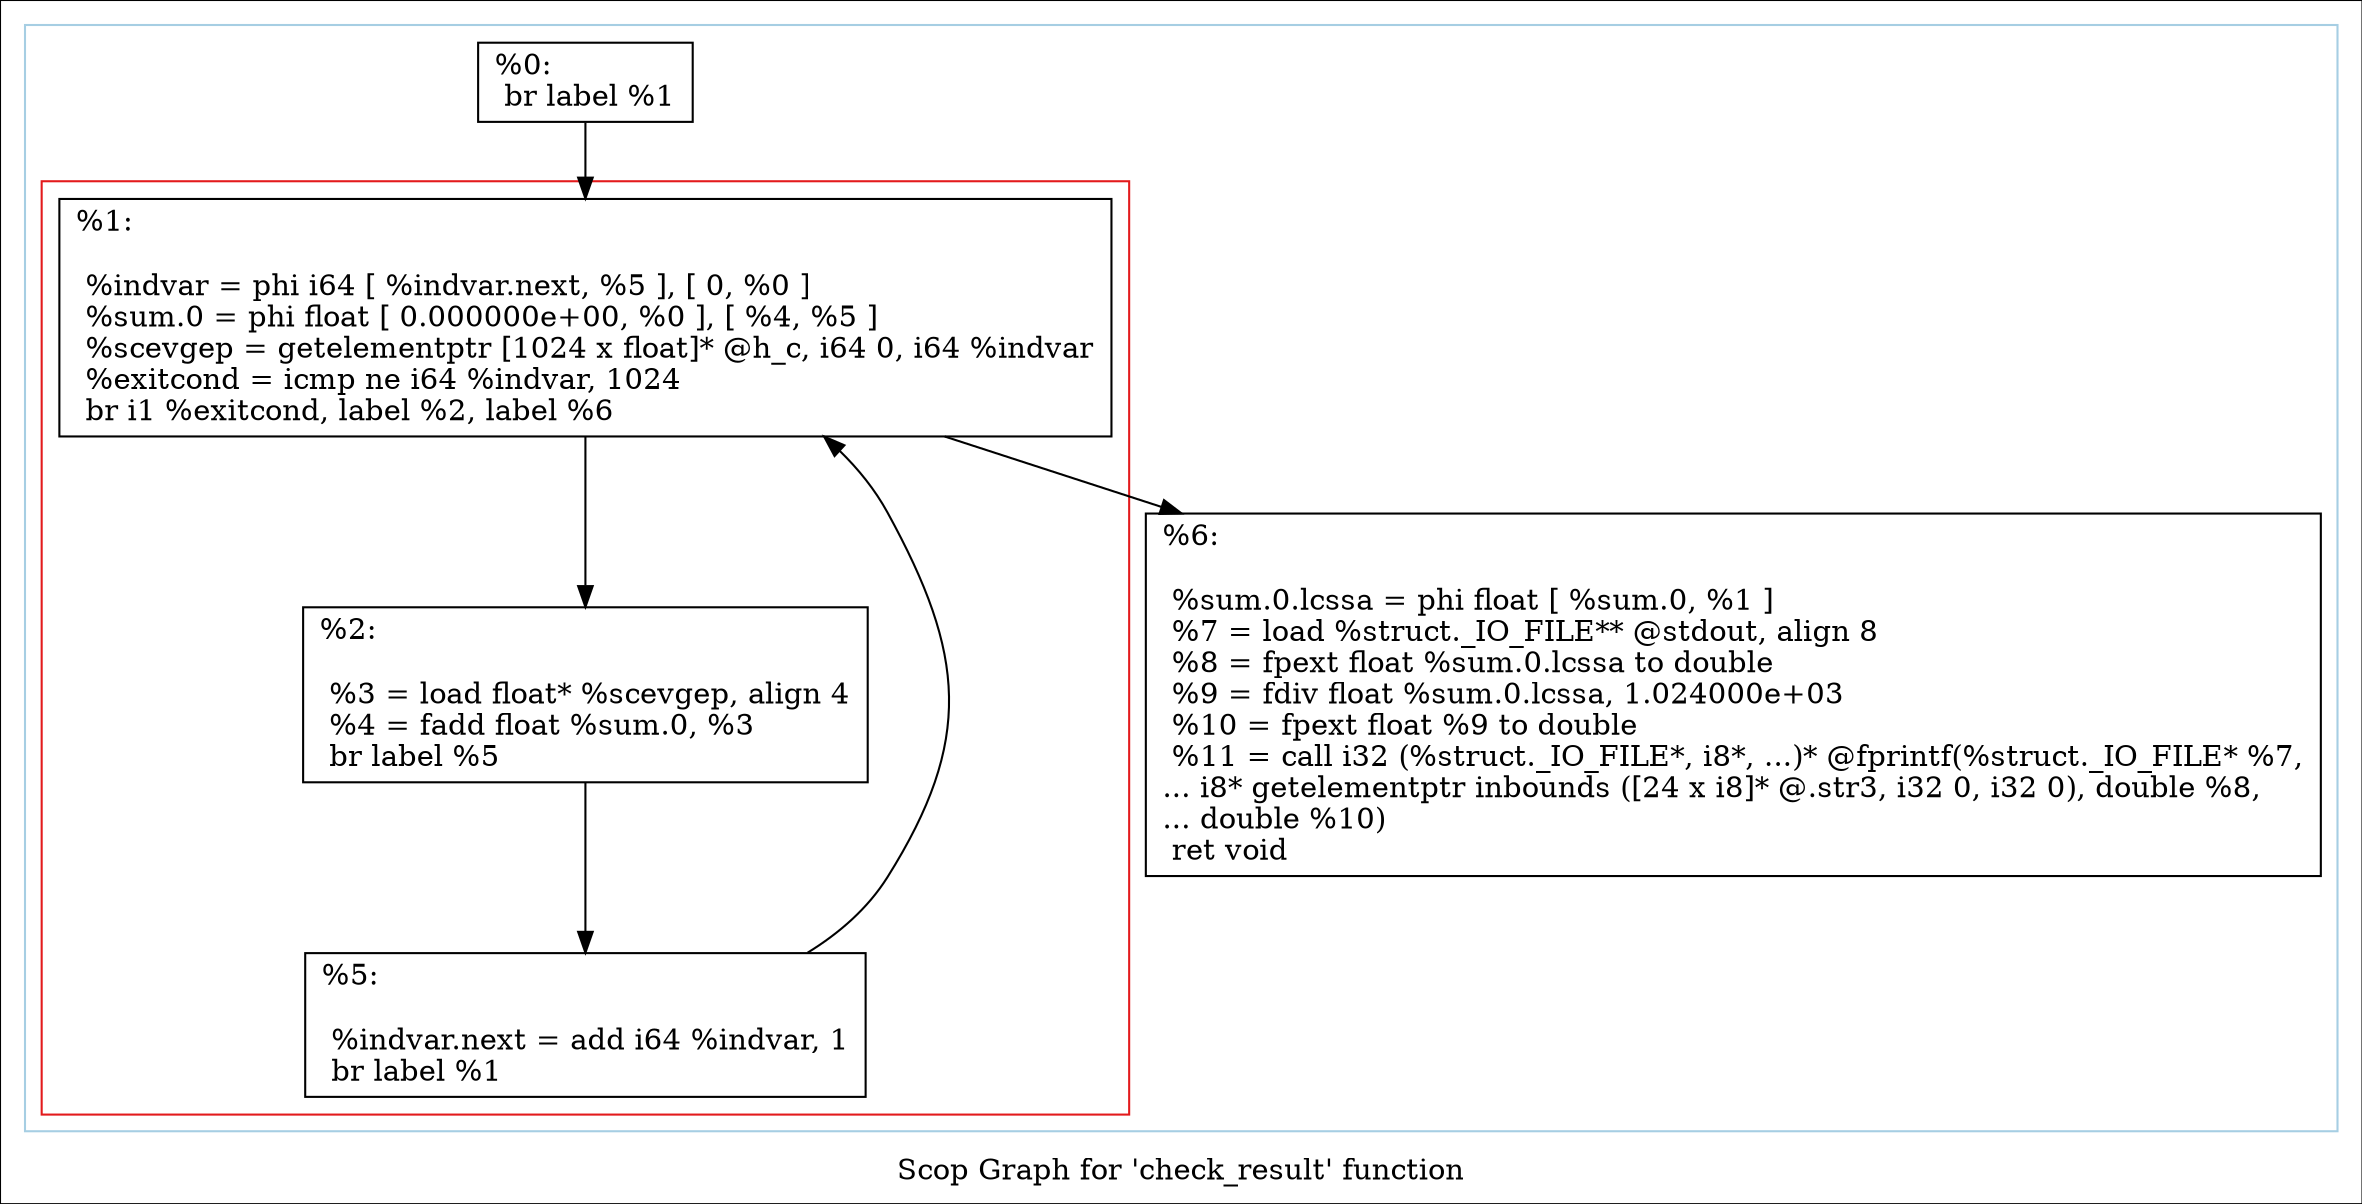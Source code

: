 digraph "Scop Graph for 'check_result' function" {
	label="Scop Graph for 'check_result' function";

	Node0x15ade50 [shape=record,label="{%0:\l  br label %1\l}"];
	Node0x15ade50 -> Node0x15b2080;
	Node0x15b2080 [shape=record,label="{%1:\l\l  %indvar = phi i64 [ %indvar.next, %5 ], [ 0, %0 ]\l  %sum.0 = phi float [ 0.000000e+00, %0 ], [ %4, %5 ]\l  %scevgep = getelementptr [1024 x float]* @h_c, i64 0, i64 %indvar\l  %exitcond = icmp ne i64 %indvar, 1024\l  br i1 %exitcond, label %2, label %6\l}"];
	Node0x15b2080 -> Node0x15b20a0;
	Node0x15b2080 -> Node0x15ade70;
	Node0x15b20a0 [shape=record,label="{%2:\l\l  %3 = load float* %scevgep, align 4\l  %4 = fadd float %sum.0, %3\l  br label %5\l}"];
	Node0x15b20a0 -> Node0x15ad810;
	Node0x15ad810 [shape=record,label="{%5:\l\l  %indvar.next = add i64 %indvar, 1\l  br label %1\l}"];
	Node0x15ad810 -> Node0x15b2080[constraint=false];
	Node0x15ade70 [shape=record,label="{%6:\l\l  %sum.0.lcssa = phi float [ %sum.0, %1 ]\l  %7 = load %struct._IO_FILE** @stdout, align 8\l  %8 = fpext float %sum.0.lcssa to double\l  %9 = fdiv float %sum.0.lcssa, 1.024000e+03\l  %10 = fpext float %9 to double\l  %11 = call i32 (%struct._IO_FILE*, i8*, ...)* @fprintf(%struct._IO_FILE* %7,\l... i8* getelementptr inbounds ([24 x i8]* @.str3, i32 0, i32 0), double %8,\l... double %10)\l  ret void\l}"];
	colorscheme = "paired12"
        subgraph cluster_0x15ae0c0 {
          label = "";
          style = solid;
          color = 1
          subgraph cluster_0x15ae2b0 {
            label = "";
            style = solid;
            color = 6
            Node0x15b2080;
            Node0x15b20a0;
            Node0x15ad810;
          }
          Node0x15ade50;
          Node0x15ade70;
        }
}
